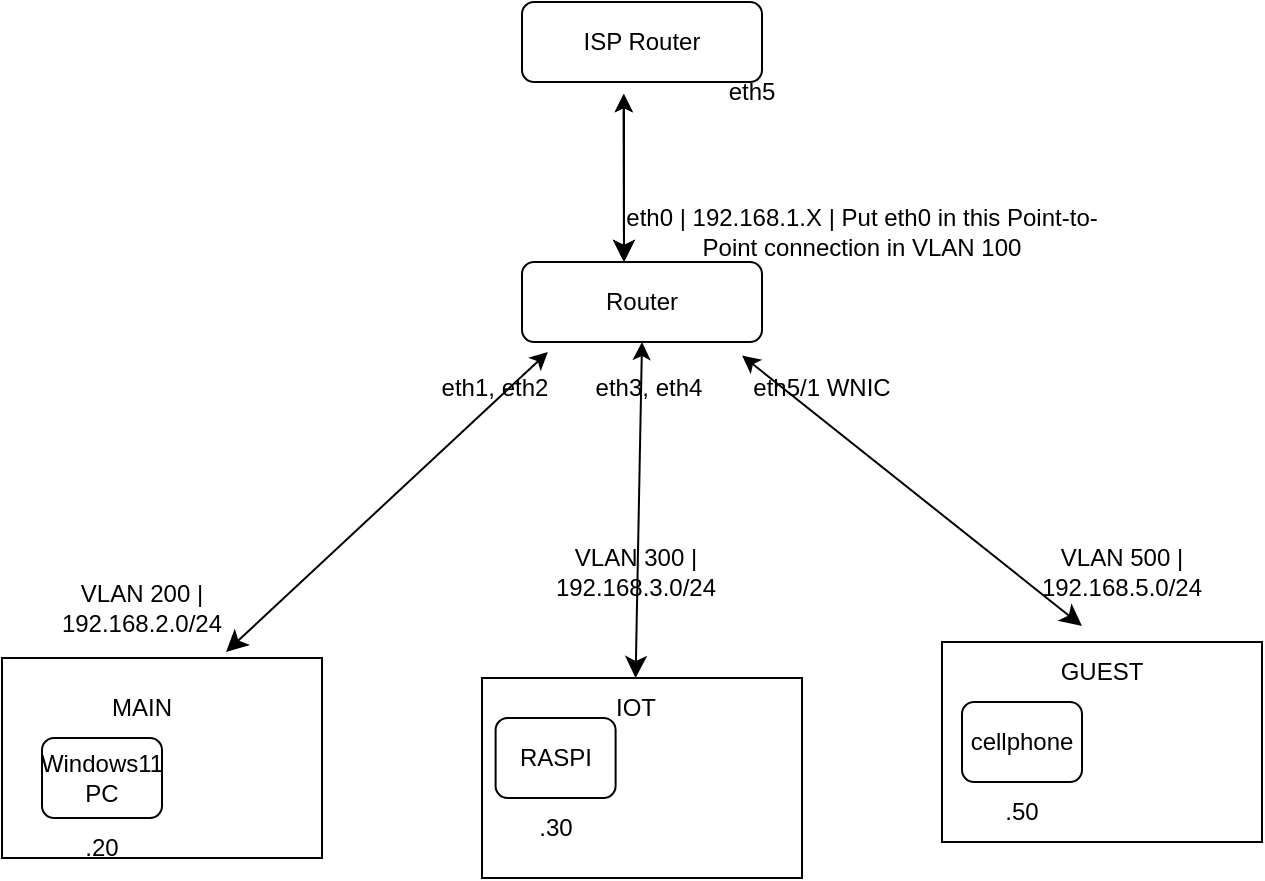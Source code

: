 <mxfile version="24.6.4" type="device">
  <diagram id="C5RBs43oDa-KdzZeNtuy" name="Page-1">
    <mxGraphModel dx="1098" dy="820" grid="1" gridSize="10" guides="1" tooltips="1" connect="1" arrows="0" fold="1" page="1" pageScale="1" pageWidth="827" pageHeight="1169" math="0" shadow="0">
      <root>
        <mxCell id="WIyWlLk6GJQsqaUBKTNV-0" />
        <mxCell id="WIyWlLk6GJQsqaUBKTNV-1" parent="WIyWlLk6GJQsqaUBKTNV-0" />
        <mxCell id="GENlpJCDf5FALMrDNIW8-8" value="" style="rounded=0;whiteSpace=wrap;html=1;" parent="WIyWlLk6GJQsqaUBKTNV-1" vertex="1">
          <mxGeometry x="80" y="378" width="160" height="100" as="geometry" />
        </mxCell>
        <mxCell id="WIyWlLk6GJQsqaUBKTNV-2" value="" style="rounded=0;html=1;jettySize=auto;orthogonalLoop=1;fontSize=11;endArrow=classic;endFill=1;endSize=8;strokeWidth=1;shadow=0;labelBackgroundColor=none;movable=1;resizable=1;rotatable=1;deletable=1;editable=1;locked=0;connectable=1;exitX=0.423;exitY=1.15;exitDx=0;exitDy=0;exitPerimeter=0;startArrow=classic;startFill=1;align=center;" parent="WIyWlLk6GJQsqaUBKTNV-1" source="WIyWlLk6GJQsqaUBKTNV-3" edge="1">
          <mxGeometry x="-0.051" y="30" relative="1" as="geometry">
            <mxPoint x="490" y="140" as="sourcePoint" />
            <mxPoint x="391" y="180" as="targetPoint" />
            <Array as="points" />
            <mxPoint as="offset" />
          </mxGeometry>
        </mxCell>
        <mxCell id="WIyWlLk6GJQsqaUBKTNV-3" value="ISP Router" style="rounded=1;whiteSpace=wrap;html=1;fontSize=12;glass=0;strokeWidth=1;shadow=0;" parent="WIyWlLk6GJQsqaUBKTNV-1" vertex="1">
          <mxGeometry x="340" y="50" width="120" height="40" as="geometry" />
        </mxCell>
        <mxCell id="GENlpJCDf5FALMrDNIW8-1" value="Router" style="rounded=1;whiteSpace=wrap;html=1;fontSize=12;glass=0;strokeWidth=1;shadow=0;" parent="WIyWlLk6GJQsqaUBKTNV-1" vertex="1">
          <mxGeometry x="340" y="180" width="120" height="40" as="geometry" />
        </mxCell>
        <mxCell id="GENlpJCDf5FALMrDNIW8-3" value="eth0 | 192.168.1.X | Put eth0 in this Point-to-Point connection in VLAN 100" style="text;html=1;align=center;verticalAlign=middle;whiteSpace=wrap;rounded=0;" parent="WIyWlLk6GJQsqaUBKTNV-1" vertex="1">
          <mxGeometry x="390" y="150" width="240" height="30" as="geometry" />
        </mxCell>
        <mxCell id="GENlpJCDf5FALMrDNIW8-6" value="eth5" style="text;html=1;align=center;verticalAlign=middle;whiteSpace=wrap;rounded=0;" parent="WIyWlLk6GJQsqaUBKTNV-1" vertex="1">
          <mxGeometry x="400" y="80" width="110" height="30" as="geometry" />
        </mxCell>
        <mxCell id="GENlpJCDf5FALMrDNIW8-7" value="Windows11 PC" style="rounded=1;whiteSpace=wrap;html=1;fontSize=12;glass=0;strokeWidth=1;shadow=0;" parent="WIyWlLk6GJQsqaUBKTNV-1" vertex="1">
          <mxGeometry x="100" y="418" width="60" height="40" as="geometry" />
        </mxCell>
        <mxCell id="GENlpJCDf5FALMrDNIW8-9" value="VLAN 200 | 192.168.2.0/24" style="text;html=1;align=center;verticalAlign=middle;whiteSpace=wrap;rounded=0;" parent="WIyWlLk6GJQsqaUBKTNV-1" vertex="1">
          <mxGeometry x="90" y="338" width="120" height="30" as="geometry" />
        </mxCell>
        <mxCell id="GENlpJCDf5FALMrDNIW8-12" value="MAIN" style="text;html=1;align=center;verticalAlign=middle;whiteSpace=wrap;rounded=0;" parent="WIyWlLk6GJQsqaUBKTNV-1" vertex="1">
          <mxGeometry x="120" y="388" width="60" height="30" as="geometry" />
        </mxCell>
        <mxCell id="GENlpJCDf5FALMrDNIW8-15" value=".20" style="text;html=1;align=center;verticalAlign=middle;whiteSpace=wrap;rounded=0;" parent="WIyWlLk6GJQsqaUBKTNV-1" vertex="1">
          <mxGeometry x="100" y="458" width="60" height="30" as="geometry" />
        </mxCell>
        <mxCell id="GENlpJCDf5FALMrDNIW8-17" value="" style="rounded=0;html=1;jettySize=auto;orthogonalLoop=1;fontSize=11;endArrow=classic;endFill=1;endSize=8;strokeWidth=1;shadow=0;labelBackgroundColor=none;movable=1;resizable=1;rotatable=1;deletable=1;editable=1;locked=0;connectable=1;exitX=0.423;exitY=1.15;exitDx=0;exitDy=0;exitPerimeter=0;startArrow=classic;startFill=1;align=center;" parent="WIyWlLk6GJQsqaUBKTNV-1" edge="1">
          <mxGeometry x="-0.051" y="30" relative="1" as="geometry">
            <mxPoint x="391" y="96" as="sourcePoint" />
            <mxPoint x="391" y="180" as="targetPoint" />
            <Array as="points" />
            <mxPoint as="offset" />
          </mxGeometry>
        </mxCell>
        <mxCell id="GENlpJCDf5FALMrDNIW8-19" value="" style="rounded=0;html=1;jettySize=auto;orthogonalLoop=1;fontSize=11;endArrow=classic;endFill=1;endSize=8;strokeWidth=1;shadow=0;labelBackgroundColor=none;movable=1;resizable=1;rotatable=1;deletable=1;editable=1;locked=0;connectable=1;exitX=0.108;exitY=1.125;exitDx=0;exitDy=0;exitPerimeter=0;startArrow=classic;startFill=1;align=center;entryX=0.7;entryY=-0.03;entryDx=0;entryDy=0;entryPerimeter=0;" parent="WIyWlLk6GJQsqaUBKTNV-1" target="GENlpJCDf5FALMrDNIW8-8" edge="1" source="GENlpJCDf5FALMrDNIW8-1">
          <mxGeometry x="-0.051" y="30" relative="1" as="geometry">
            <mxPoint x="399" y="220" as="sourcePoint" />
            <mxPoint x="399" y="304" as="targetPoint" />
            <Array as="points" />
            <mxPoint as="offset" />
          </mxGeometry>
        </mxCell>
        <mxCell id="GENlpJCDf5FALMrDNIW8-21" value="" style="rounded=0;whiteSpace=wrap;html=1;" parent="WIyWlLk6GJQsqaUBKTNV-1" vertex="1">
          <mxGeometry x="320" y="388" width="160" height="100" as="geometry" />
        </mxCell>
        <mxCell id="GENlpJCDf5FALMrDNIW8-22" value="RASPI" style="rounded=1;whiteSpace=wrap;html=1;fontSize=12;glass=0;strokeWidth=1;shadow=0;" parent="WIyWlLk6GJQsqaUBKTNV-1" vertex="1">
          <mxGeometry x="326.8" y="408" width="60" height="40" as="geometry" />
        </mxCell>
        <mxCell id="GENlpJCDf5FALMrDNIW8-23" value="VLAN 300 | 192.168.3.0/24" style="text;html=1;align=center;verticalAlign=middle;whiteSpace=wrap;rounded=0;" parent="WIyWlLk6GJQsqaUBKTNV-1" vertex="1">
          <mxGeometry x="336.8" y="320" width="120" height="30" as="geometry" />
        </mxCell>
        <mxCell id="GENlpJCDf5FALMrDNIW8-24" value="IOT" style="text;html=1;align=center;verticalAlign=middle;whiteSpace=wrap;rounded=0;" parent="WIyWlLk6GJQsqaUBKTNV-1" vertex="1">
          <mxGeometry x="366.8" y="388" width="60" height="30" as="geometry" />
        </mxCell>
        <mxCell id="GENlpJCDf5FALMrDNIW8-25" value=".30" style="text;html=1;align=center;verticalAlign=middle;whiteSpace=wrap;rounded=0;" parent="WIyWlLk6GJQsqaUBKTNV-1" vertex="1">
          <mxGeometry x="326.8" y="448" width="60" height="30" as="geometry" />
        </mxCell>
        <mxCell id="GENlpJCDf5FALMrDNIW8-26" value="" style="rounded=0;whiteSpace=wrap;html=1;" parent="WIyWlLk6GJQsqaUBKTNV-1" vertex="1">
          <mxGeometry x="550" y="370" width="160" height="100" as="geometry" />
        </mxCell>
        <mxCell id="GENlpJCDf5FALMrDNIW8-27" value="cellphone" style="rounded=1;whiteSpace=wrap;html=1;fontSize=12;glass=0;strokeWidth=1;shadow=0;" parent="WIyWlLk6GJQsqaUBKTNV-1" vertex="1">
          <mxGeometry x="560" y="400" width="60" height="40" as="geometry" />
        </mxCell>
        <mxCell id="GENlpJCDf5FALMrDNIW8-28" value="VLAN 500 | 192.168.5.0/24" style="text;html=1;align=center;verticalAlign=middle;whiteSpace=wrap;rounded=0;" parent="WIyWlLk6GJQsqaUBKTNV-1" vertex="1">
          <mxGeometry x="580" y="320" width="120" height="30" as="geometry" />
        </mxCell>
        <mxCell id="GENlpJCDf5FALMrDNIW8-29" value="GUEST" style="text;html=1;align=center;verticalAlign=middle;whiteSpace=wrap;rounded=0;" parent="WIyWlLk6GJQsqaUBKTNV-1" vertex="1">
          <mxGeometry x="600" y="370" width="60" height="30" as="geometry" />
        </mxCell>
        <mxCell id="GENlpJCDf5FALMrDNIW8-30" value=".50" style="text;html=1;align=center;verticalAlign=middle;whiteSpace=wrap;rounded=0;" parent="WIyWlLk6GJQsqaUBKTNV-1" vertex="1">
          <mxGeometry x="560" y="440" width="60" height="30" as="geometry" />
        </mxCell>
        <mxCell id="GENlpJCDf5FALMrDNIW8-34" value="" style="rounded=0;html=1;jettySize=auto;orthogonalLoop=1;fontSize=11;endArrow=classic;endFill=1;endSize=8;strokeWidth=1;shadow=0;labelBackgroundColor=none;movable=1;resizable=1;rotatable=1;deletable=1;editable=1;locked=0;connectable=1;exitX=0.5;exitY=1;exitDx=0;exitDy=0;startArrow=classic;startFill=1;align=center;entryX=0.5;entryY=0;entryDx=0;entryDy=0;" parent="WIyWlLk6GJQsqaUBKTNV-1" source="GENlpJCDf5FALMrDNIW8-1" edge="1" target="GENlpJCDf5FALMrDNIW8-24">
          <mxGeometry x="-0.051" y="30" relative="1" as="geometry">
            <mxPoint x="560.0" y="210" as="sourcePoint" />
            <mxPoint x="400" y="370" as="targetPoint" />
            <Array as="points" />
            <mxPoint as="offset" />
          </mxGeometry>
        </mxCell>
        <mxCell id="GENlpJCDf5FALMrDNIW8-37" value="" style="rounded=0;html=1;jettySize=auto;orthogonalLoop=1;fontSize=11;endArrow=classic;endFill=1;endSize=8;strokeWidth=1;shadow=0;labelBackgroundColor=none;movable=1;resizable=1;rotatable=1;deletable=1;editable=1;locked=0;connectable=1;exitX=0.917;exitY=1.17;exitDx=0;exitDy=0;exitPerimeter=0;startArrow=classic;startFill=1;align=center;entryX=0.313;entryY=-0.213;entryDx=0;entryDy=0;entryPerimeter=0;" parent="WIyWlLk6GJQsqaUBKTNV-1" source="GENlpJCDf5FALMrDNIW8-1" edge="1">
          <mxGeometry x="-0.051" y="30" relative="1" as="geometry">
            <mxPoint x="783" y="220" as="sourcePoint" />
            <mxPoint x="620" y="362" as="targetPoint" />
            <Array as="points" />
            <mxPoint as="offset" />
          </mxGeometry>
        </mxCell>
        <mxCell id="GENlpJCDf5FALMrDNIW8-41" value="eth5/1 WNIC" style="text;html=1;align=center;verticalAlign=middle;whiteSpace=wrap;rounded=0;" parent="WIyWlLk6GJQsqaUBKTNV-1" vertex="1">
          <mxGeometry x="450" y="228" width="80" height="30" as="geometry" />
        </mxCell>
        <mxCell id="IRRxERr7y4Ga71_WiS7W-0" value="eth1, eth2" style="text;html=1;align=center;verticalAlign=middle;whiteSpace=wrap;rounded=0;" vertex="1" parent="WIyWlLk6GJQsqaUBKTNV-1">
          <mxGeometry x="270" y="228" width="113.2" height="30" as="geometry" />
        </mxCell>
        <mxCell id="IRRxERr7y4Ga71_WiS7W-1" value="eth3, eth4" style="text;html=1;align=center;verticalAlign=middle;whiteSpace=wrap;rounded=0;" vertex="1" parent="WIyWlLk6GJQsqaUBKTNV-1">
          <mxGeometry x="346.8" y="228" width="113.2" height="30" as="geometry" />
        </mxCell>
      </root>
    </mxGraphModel>
  </diagram>
</mxfile>

